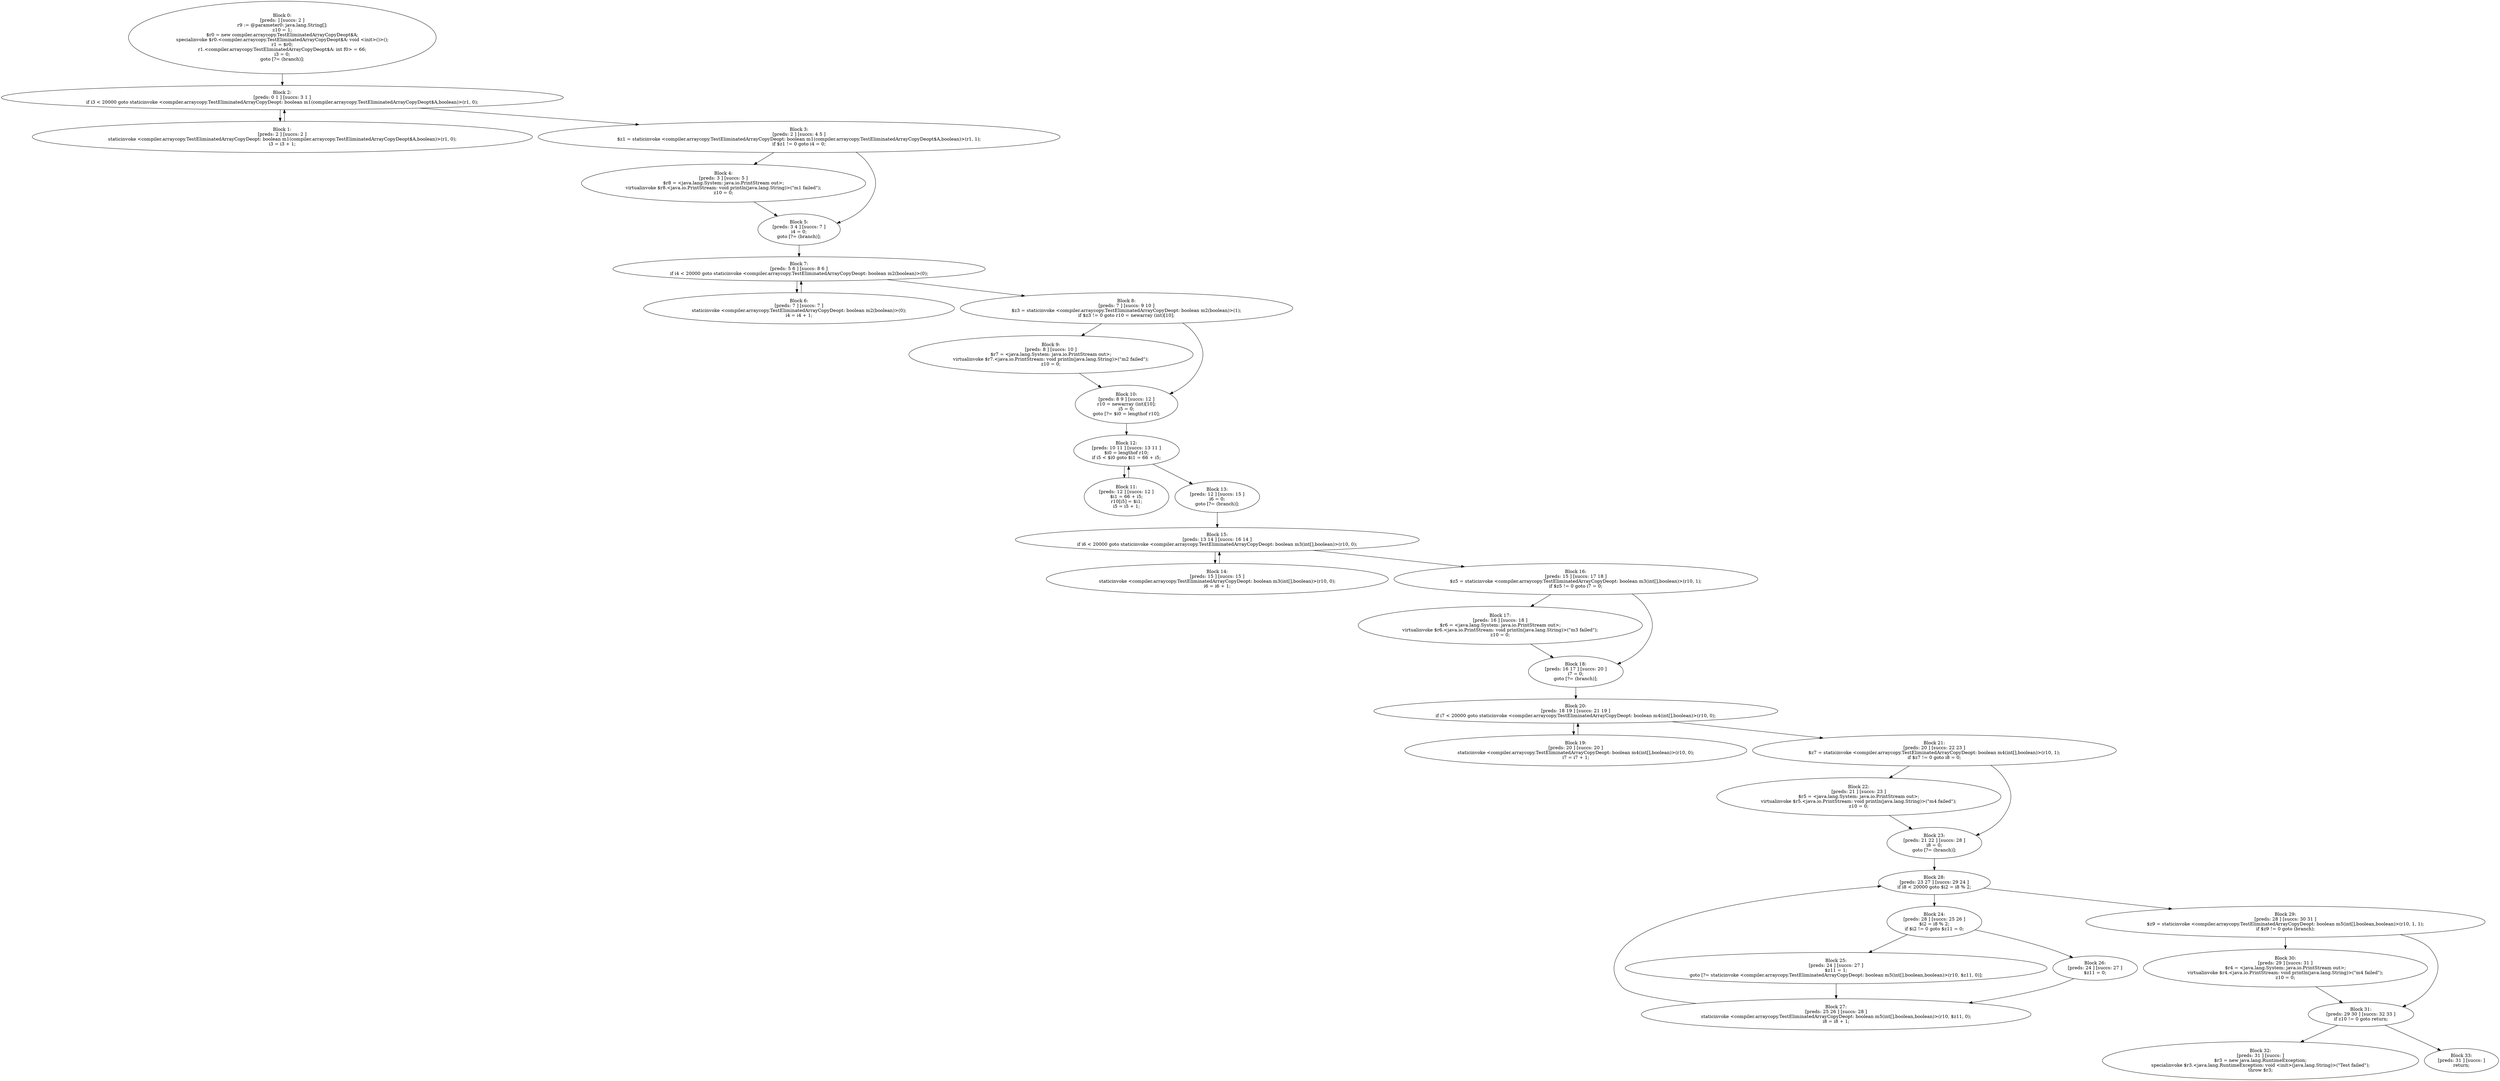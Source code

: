 digraph "unitGraph" {
    "Block 0:
[preds: ] [succs: 2 ]
r9 := @parameter0: java.lang.String[];
z10 = 1;
$r0 = new compiler.arraycopy.TestEliminatedArrayCopyDeopt$A;
specialinvoke $r0.<compiler.arraycopy.TestEliminatedArrayCopyDeopt$A: void <init>()>();
r1 = $r0;
r1.<compiler.arraycopy.TestEliminatedArrayCopyDeopt$A: int f0> = 66;
i3 = 0;
goto [?= (branch)];
"
    "Block 1:
[preds: 2 ] [succs: 2 ]
staticinvoke <compiler.arraycopy.TestEliminatedArrayCopyDeopt: boolean m1(compiler.arraycopy.TestEliminatedArrayCopyDeopt$A,boolean)>(r1, 0);
i3 = i3 + 1;
"
    "Block 2:
[preds: 0 1 ] [succs: 3 1 ]
if i3 < 20000 goto staticinvoke <compiler.arraycopy.TestEliminatedArrayCopyDeopt: boolean m1(compiler.arraycopy.TestEliminatedArrayCopyDeopt$A,boolean)>(r1, 0);
"
    "Block 3:
[preds: 2 ] [succs: 4 5 ]
$z1 = staticinvoke <compiler.arraycopy.TestEliminatedArrayCopyDeopt: boolean m1(compiler.arraycopy.TestEliminatedArrayCopyDeopt$A,boolean)>(r1, 1);
if $z1 != 0 goto i4 = 0;
"
    "Block 4:
[preds: 3 ] [succs: 5 ]
$r8 = <java.lang.System: java.io.PrintStream out>;
virtualinvoke $r8.<java.io.PrintStream: void println(java.lang.String)>(\"m1 failed\");
z10 = 0;
"
    "Block 5:
[preds: 3 4 ] [succs: 7 ]
i4 = 0;
goto [?= (branch)];
"
    "Block 6:
[preds: 7 ] [succs: 7 ]
staticinvoke <compiler.arraycopy.TestEliminatedArrayCopyDeopt: boolean m2(boolean)>(0);
i4 = i4 + 1;
"
    "Block 7:
[preds: 5 6 ] [succs: 8 6 ]
if i4 < 20000 goto staticinvoke <compiler.arraycopy.TestEliminatedArrayCopyDeopt: boolean m2(boolean)>(0);
"
    "Block 8:
[preds: 7 ] [succs: 9 10 ]
$z3 = staticinvoke <compiler.arraycopy.TestEliminatedArrayCopyDeopt: boolean m2(boolean)>(1);
if $z3 != 0 goto r10 = newarray (int)[10];
"
    "Block 9:
[preds: 8 ] [succs: 10 ]
$r7 = <java.lang.System: java.io.PrintStream out>;
virtualinvoke $r7.<java.io.PrintStream: void println(java.lang.String)>(\"m2 failed\");
z10 = 0;
"
    "Block 10:
[preds: 8 9 ] [succs: 12 ]
r10 = newarray (int)[10];
i5 = 0;
goto [?= $i0 = lengthof r10];
"
    "Block 11:
[preds: 12 ] [succs: 12 ]
$i1 = 66 + i5;
r10[i5] = $i1;
i5 = i5 + 1;
"
    "Block 12:
[preds: 10 11 ] [succs: 13 11 ]
$i0 = lengthof r10;
if i5 < $i0 goto $i1 = 66 + i5;
"
    "Block 13:
[preds: 12 ] [succs: 15 ]
i6 = 0;
goto [?= (branch)];
"
    "Block 14:
[preds: 15 ] [succs: 15 ]
staticinvoke <compiler.arraycopy.TestEliminatedArrayCopyDeopt: boolean m3(int[],boolean)>(r10, 0);
i6 = i6 + 1;
"
    "Block 15:
[preds: 13 14 ] [succs: 16 14 ]
if i6 < 20000 goto staticinvoke <compiler.arraycopy.TestEliminatedArrayCopyDeopt: boolean m3(int[],boolean)>(r10, 0);
"
    "Block 16:
[preds: 15 ] [succs: 17 18 ]
$z5 = staticinvoke <compiler.arraycopy.TestEliminatedArrayCopyDeopt: boolean m3(int[],boolean)>(r10, 1);
if $z5 != 0 goto i7 = 0;
"
    "Block 17:
[preds: 16 ] [succs: 18 ]
$r6 = <java.lang.System: java.io.PrintStream out>;
virtualinvoke $r6.<java.io.PrintStream: void println(java.lang.String)>(\"m3 failed\");
z10 = 0;
"
    "Block 18:
[preds: 16 17 ] [succs: 20 ]
i7 = 0;
goto [?= (branch)];
"
    "Block 19:
[preds: 20 ] [succs: 20 ]
staticinvoke <compiler.arraycopy.TestEliminatedArrayCopyDeopt: boolean m4(int[],boolean)>(r10, 0);
i7 = i7 + 1;
"
    "Block 20:
[preds: 18 19 ] [succs: 21 19 ]
if i7 < 20000 goto staticinvoke <compiler.arraycopy.TestEliminatedArrayCopyDeopt: boolean m4(int[],boolean)>(r10, 0);
"
    "Block 21:
[preds: 20 ] [succs: 22 23 ]
$z7 = staticinvoke <compiler.arraycopy.TestEliminatedArrayCopyDeopt: boolean m4(int[],boolean)>(r10, 1);
if $z7 != 0 goto i8 = 0;
"
    "Block 22:
[preds: 21 ] [succs: 23 ]
$r5 = <java.lang.System: java.io.PrintStream out>;
virtualinvoke $r5.<java.io.PrintStream: void println(java.lang.String)>(\"m4 failed\");
z10 = 0;
"
    "Block 23:
[preds: 21 22 ] [succs: 28 ]
i8 = 0;
goto [?= (branch)];
"
    "Block 24:
[preds: 28 ] [succs: 25 26 ]
$i2 = i8 % 2;
if $i2 != 0 goto $z11 = 0;
"
    "Block 25:
[preds: 24 ] [succs: 27 ]
$z11 = 1;
goto [?= staticinvoke <compiler.arraycopy.TestEliminatedArrayCopyDeopt: boolean m5(int[],boolean,boolean)>(r10, $z11, 0)];
"
    "Block 26:
[preds: 24 ] [succs: 27 ]
$z11 = 0;
"
    "Block 27:
[preds: 25 26 ] [succs: 28 ]
staticinvoke <compiler.arraycopy.TestEliminatedArrayCopyDeopt: boolean m5(int[],boolean,boolean)>(r10, $z11, 0);
i8 = i8 + 1;
"
    "Block 28:
[preds: 23 27 ] [succs: 29 24 ]
if i8 < 20000 goto $i2 = i8 % 2;
"
    "Block 29:
[preds: 28 ] [succs: 30 31 ]
$z9 = staticinvoke <compiler.arraycopy.TestEliminatedArrayCopyDeopt: boolean m5(int[],boolean,boolean)>(r10, 1, 1);
if $z9 != 0 goto (branch);
"
    "Block 30:
[preds: 29 ] [succs: 31 ]
$r4 = <java.lang.System: java.io.PrintStream out>;
virtualinvoke $r4.<java.io.PrintStream: void println(java.lang.String)>(\"m4 failed\");
z10 = 0;
"
    "Block 31:
[preds: 29 30 ] [succs: 32 33 ]
if z10 != 0 goto return;
"
    "Block 32:
[preds: 31 ] [succs: ]
$r3 = new java.lang.RuntimeException;
specialinvoke $r3.<java.lang.RuntimeException: void <init>(java.lang.String)>(\"Test failed\");
throw $r3;
"
    "Block 33:
[preds: 31 ] [succs: ]
return;
"
    "Block 0:
[preds: ] [succs: 2 ]
r9 := @parameter0: java.lang.String[];
z10 = 1;
$r0 = new compiler.arraycopy.TestEliminatedArrayCopyDeopt$A;
specialinvoke $r0.<compiler.arraycopy.TestEliminatedArrayCopyDeopt$A: void <init>()>();
r1 = $r0;
r1.<compiler.arraycopy.TestEliminatedArrayCopyDeopt$A: int f0> = 66;
i3 = 0;
goto [?= (branch)];
"->"Block 2:
[preds: 0 1 ] [succs: 3 1 ]
if i3 < 20000 goto staticinvoke <compiler.arraycopy.TestEliminatedArrayCopyDeopt: boolean m1(compiler.arraycopy.TestEliminatedArrayCopyDeopt$A,boolean)>(r1, 0);
";
    "Block 1:
[preds: 2 ] [succs: 2 ]
staticinvoke <compiler.arraycopy.TestEliminatedArrayCopyDeopt: boolean m1(compiler.arraycopy.TestEliminatedArrayCopyDeopt$A,boolean)>(r1, 0);
i3 = i3 + 1;
"->"Block 2:
[preds: 0 1 ] [succs: 3 1 ]
if i3 < 20000 goto staticinvoke <compiler.arraycopy.TestEliminatedArrayCopyDeopt: boolean m1(compiler.arraycopy.TestEliminatedArrayCopyDeopt$A,boolean)>(r1, 0);
";
    "Block 2:
[preds: 0 1 ] [succs: 3 1 ]
if i3 < 20000 goto staticinvoke <compiler.arraycopy.TestEliminatedArrayCopyDeopt: boolean m1(compiler.arraycopy.TestEliminatedArrayCopyDeopt$A,boolean)>(r1, 0);
"->"Block 3:
[preds: 2 ] [succs: 4 5 ]
$z1 = staticinvoke <compiler.arraycopy.TestEliminatedArrayCopyDeopt: boolean m1(compiler.arraycopy.TestEliminatedArrayCopyDeopt$A,boolean)>(r1, 1);
if $z1 != 0 goto i4 = 0;
";
    "Block 2:
[preds: 0 1 ] [succs: 3 1 ]
if i3 < 20000 goto staticinvoke <compiler.arraycopy.TestEliminatedArrayCopyDeopt: boolean m1(compiler.arraycopy.TestEliminatedArrayCopyDeopt$A,boolean)>(r1, 0);
"->"Block 1:
[preds: 2 ] [succs: 2 ]
staticinvoke <compiler.arraycopy.TestEliminatedArrayCopyDeopt: boolean m1(compiler.arraycopy.TestEliminatedArrayCopyDeopt$A,boolean)>(r1, 0);
i3 = i3 + 1;
";
    "Block 3:
[preds: 2 ] [succs: 4 5 ]
$z1 = staticinvoke <compiler.arraycopy.TestEliminatedArrayCopyDeopt: boolean m1(compiler.arraycopy.TestEliminatedArrayCopyDeopt$A,boolean)>(r1, 1);
if $z1 != 0 goto i4 = 0;
"->"Block 4:
[preds: 3 ] [succs: 5 ]
$r8 = <java.lang.System: java.io.PrintStream out>;
virtualinvoke $r8.<java.io.PrintStream: void println(java.lang.String)>(\"m1 failed\");
z10 = 0;
";
    "Block 3:
[preds: 2 ] [succs: 4 5 ]
$z1 = staticinvoke <compiler.arraycopy.TestEliminatedArrayCopyDeopt: boolean m1(compiler.arraycopy.TestEliminatedArrayCopyDeopt$A,boolean)>(r1, 1);
if $z1 != 0 goto i4 = 0;
"->"Block 5:
[preds: 3 4 ] [succs: 7 ]
i4 = 0;
goto [?= (branch)];
";
    "Block 4:
[preds: 3 ] [succs: 5 ]
$r8 = <java.lang.System: java.io.PrintStream out>;
virtualinvoke $r8.<java.io.PrintStream: void println(java.lang.String)>(\"m1 failed\");
z10 = 0;
"->"Block 5:
[preds: 3 4 ] [succs: 7 ]
i4 = 0;
goto [?= (branch)];
";
    "Block 5:
[preds: 3 4 ] [succs: 7 ]
i4 = 0;
goto [?= (branch)];
"->"Block 7:
[preds: 5 6 ] [succs: 8 6 ]
if i4 < 20000 goto staticinvoke <compiler.arraycopy.TestEliminatedArrayCopyDeopt: boolean m2(boolean)>(0);
";
    "Block 6:
[preds: 7 ] [succs: 7 ]
staticinvoke <compiler.arraycopy.TestEliminatedArrayCopyDeopt: boolean m2(boolean)>(0);
i4 = i4 + 1;
"->"Block 7:
[preds: 5 6 ] [succs: 8 6 ]
if i4 < 20000 goto staticinvoke <compiler.arraycopy.TestEliminatedArrayCopyDeopt: boolean m2(boolean)>(0);
";
    "Block 7:
[preds: 5 6 ] [succs: 8 6 ]
if i4 < 20000 goto staticinvoke <compiler.arraycopy.TestEliminatedArrayCopyDeopt: boolean m2(boolean)>(0);
"->"Block 8:
[preds: 7 ] [succs: 9 10 ]
$z3 = staticinvoke <compiler.arraycopy.TestEliminatedArrayCopyDeopt: boolean m2(boolean)>(1);
if $z3 != 0 goto r10 = newarray (int)[10];
";
    "Block 7:
[preds: 5 6 ] [succs: 8 6 ]
if i4 < 20000 goto staticinvoke <compiler.arraycopy.TestEliminatedArrayCopyDeopt: boolean m2(boolean)>(0);
"->"Block 6:
[preds: 7 ] [succs: 7 ]
staticinvoke <compiler.arraycopy.TestEliminatedArrayCopyDeopt: boolean m2(boolean)>(0);
i4 = i4 + 1;
";
    "Block 8:
[preds: 7 ] [succs: 9 10 ]
$z3 = staticinvoke <compiler.arraycopy.TestEliminatedArrayCopyDeopt: boolean m2(boolean)>(1);
if $z3 != 0 goto r10 = newarray (int)[10];
"->"Block 9:
[preds: 8 ] [succs: 10 ]
$r7 = <java.lang.System: java.io.PrintStream out>;
virtualinvoke $r7.<java.io.PrintStream: void println(java.lang.String)>(\"m2 failed\");
z10 = 0;
";
    "Block 8:
[preds: 7 ] [succs: 9 10 ]
$z3 = staticinvoke <compiler.arraycopy.TestEliminatedArrayCopyDeopt: boolean m2(boolean)>(1);
if $z3 != 0 goto r10 = newarray (int)[10];
"->"Block 10:
[preds: 8 9 ] [succs: 12 ]
r10 = newarray (int)[10];
i5 = 0;
goto [?= $i0 = lengthof r10];
";
    "Block 9:
[preds: 8 ] [succs: 10 ]
$r7 = <java.lang.System: java.io.PrintStream out>;
virtualinvoke $r7.<java.io.PrintStream: void println(java.lang.String)>(\"m2 failed\");
z10 = 0;
"->"Block 10:
[preds: 8 9 ] [succs: 12 ]
r10 = newarray (int)[10];
i5 = 0;
goto [?= $i0 = lengthof r10];
";
    "Block 10:
[preds: 8 9 ] [succs: 12 ]
r10 = newarray (int)[10];
i5 = 0;
goto [?= $i0 = lengthof r10];
"->"Block 12:
[preds: 10 11 ] [succs: 13 11 ]
$i0 = lengthof r10;
if i5 < $i0 goto $i1 = 66 + i5;
";
    "Block 11:
[preds: 12 ] [succs: 12 ]
$i1 = 66 + i5;
r10[i5] = $i1;
i5 = i5 + 1;
"->"Block 12:
[preds: 10 11 ] [succs: 13 11 ]
$i0 = lengthof r10;
if i5 < $i0 goto $i1 = 66 + i5;
";
    "Block 12:
[preds: 10 11 ] [succs: 13 11 ]
$i0 = lengthof r10;
if i5 < $i0 goto $i1 = 66 + i5;
"->"Block 13:
[preds: 12 ] [succs: 15 ]
i6 = 0;
goto [?= (branch)];
";
    "Block 12:
[preds: 10 11 ] [succs: 13 11 ]
$i0 = lengthof r10;
if i5 < $i0 goto $i1 = 66 + i5;
"->"Block 11:
[preds: 12 ] [succs: 12 ]
$i1 = 66 + i5;
r10[i5] = $i1;
i5 = i5 + 1;
";
    "Block 13:
[preds: 12 ] [succs: 15 ]
i6 = 0;
goto [?= (branch)];
"->"Block 15:
[preds: 13 14 ] [succs: 16 14 ]
if i6 < 20000 goto staticinvoke <compiler.arraycopy.TestEliminatedArrayCopyDeopt: boolean m3(int[],boolean)>(r10, 0);
";
    "Block 14:
[preds: 15 ] [succs: 15 ]
staticinvoke <compiler.arraycopy.TestEliminatedArrayCopyDeopt: boolean m3(int[],boolean)>(r10, 0);
i6 = i6 + 1;
"->"Block 15:
[preds: 13 14 ] [succs: 16 14 ]
if i6 < 20000 goto staticinvoke <compiler.arraycopy.TestEliminatedArrayCopyDeopt: boolean m3(int[],boolean)>(r10, 0);
";
    "Block 15:
[preds: 13 14 ] [succs: 16 14 ]
if i6 < 20000 goto staticinvoke <compiler.arraycopy.TestEliminatedArrayCopyDeopt: boolean m3(int[],boolean)>(r10, 0);
"->"Block 16:
[preds: 15 ] [succs: 17 18 ]
$z5 = staticinvoke <compiler.arraycopy.TestEliminatedArrayCopyDeopt: boolean m3(int[],boolean)>(r10, 1);
if $z5 != 0 goto i7 = 0;
";
    "Block 15:
[preds: 13 14 ] [succs: 16 14 ]
if i6 < 20000 goto staticinvoke <compiler.arraycopy.TestEliminatedArrayCopyDeopt: boolean m3(int[],boolean)>(r10, 0);
"->"Block 14:
[preds: 15 ] [succs: 15 ]
staticinvoke <compiler.arraycopy.TestEliminatedArrayCopyDeopt: boolean m3(int[],boolean)>(r10, 0);
i6 = i6 + 1;
";
    "Block 16:
[preds: 15 ] [succs: 17 18 ]
$z5 = staticinvoke <compiler.arraycopy.TestEliminatedArrayCopyDeopt: boolean m3(int[],boolean)>(r10, 1);
if $z5 != 0 goto i7 = 0;
"->"Block 17:
[preds: 16 ] [succs: 18 ]
$r6 = <java.lang.System: java.io.PrintStream out>;
virtualinvoke $r6.<java.io.PrintStream: void println(java.lang.String)>(\"m3 failed\");
z10 = 0;
";
    "Block 16:
[preds: 15 ] [succs: 17 18 ]
$z5 = staticinvoke <compiler.arraycopy.TestEliminatedArrayCopyDeopt: boolean m3(int[],boolean)>(r10, 1);
if $z5 != 0 goto i7 = 0;
"->"Block 18:
[preds: 16 17 ] [succs: 20 ]
i7 = 0;
goto [?= (branch)];
";
    "Block 17:
[preds: 16 ] [succs: 18 ]
$r6 = <java.lang.System: java.io.PrintStream out>;
virtualinvoke $r6.<java.io.PrintStream: void println(java.lang.String)>(\"m3 failed\");
z10 = 0;
"->"Block 18:
[preds: 16 17 ] [succs: 20 ]
i7 = 0;
goto [?= (branch)];
";
    "Block 18:
[preds: 16 17 ] [succs: 20 ]
i7 = 0;
goto [?= (branch)];
"->"Block 20:
[preds: 18 19 ] [succs: 21 19 ]
if i7 < 20000 goto staticinvoke <compiler.arraycopy.TestEliminatedArrayCopyDeopt: boolean m4(int[],boolean)>(r10, 0);
";
    "Block 19:
[preds: 20 ] [succs: 20 ]
staticinvoke <compiler.arraycopy.TestEliminatedArrayCopyDeopt: boolean m4(int[],boolean)>(r10, 0);
i7 = i7 + 1;
"->"Block 20:
[preds: 18 19 ] [succs: 21 19 ]
if i7 < 20000 goto staticinvoke <compiler.arraycopy.TestEliminatedArrayCopyDeopt: boolean m4(int[],boolean)>(r10, 0);
";
    "Block 20:
[preds: 18 19 ] [succs: 21 19 ]
if i7 < 20000 goto staticinvoke <compiler.arraycopy.TestEliminatedArrayCopyDeopt: boolean m4(int[],boolean)>(r10, 0);
"->"Block 21:
[preds: 20 ] [succs: 22 23 ]
$z7 = staticinvoke <compiler.arraycopy.TestEliminatedArrayCopyDeopt: boolean m4(int[],boolean)>(r10, 1);
if $z7 != 0 goto i8 = 0;
";
    "Block 20:
[preds: 18 19 ] [succs: 21 19 ]
if i7 < 20000 goto staticinvoke <compiler.arraycopy.TestEliminatedArrayCopyDeopt: boolean m4(int[],boolean)>(r10, 0);
"->"Block 19:
[preds: 20 ] [succs: 20 ]
staticinvoke <compiler.arraycopy.TestEliminatedArrayCopyDeopt: boolean m4(int[],boolean)>(r10, 0);
i7 = i7 + 1;
";
    "Block 21:
[preds: 20 ] [succs: 22 23 ]
$z7 = staticinvoke <compiler.arraycopy.TestEliminatedArrayCopyDeopt: boolean m4(int[],boolean)>(r10, 1);
if $z7 != 0 goto i8 = 0;
"->"Block 22:
[preds: 21 ] [succs: 23 ]
$r5 = <java.lang.System: java.io.PrintStream out>;
virtualinvoke $r5.<java.io.PrintStream: void println(java.lang.String)>(\"m4 failed\");
z10 = 0;
";
    "Block 21:
[preds: 20 ] [succs: 22 23 ]
$z7 = staticinvoke <compiler.arraycopy.TestEliminatedArrayCopyDeopt: boolean m4(int[],boolean)>(r10, 1);
if $z7 != 0 goto i8 = 0;
"->"Block 23:
[preds: 21 22 ] [succs: 28 ]
i8 = 0;
goto [?= (branch)];
";
    "Block 22:
[preds: 21 ] [succs: 23 ]
$r5 = <java.lang.System: java.io.PrintStream out>;
virtualinvoke $r5.<java.io.PrintStream: void println(java.lang.String)>(\"m4 failed\");
z10 = 0;
"->"Block 23:
[preds: 21 22 ] [succs: 28 ]
i8 = 0;
goto [?= (branch)];
";
    "Block 23:
[preds: 21 22 ] [succs: 28 ]
i8 = 0;
goto [?= (branch)];
"->"Block 28:
[preds: 23 27 ] [succs: 29 24 ]
if i8 < 20000 goto $i2 = i8 % 2;
";
    "Block 24:
[preds: 28 ] [succs: 25 26 ]
$i2 = i8 % 2;
if $i2 != 0 goto $z11 = 0;
"->"Block 25:
[preds: 24 ] [succs: 27 ]
$z11 = 1;
goto [?= staticinvoke <compiler.arraycopy.TestEliminatedArrayCopyDeopt: boolean m5(int[],boolean,boolean)>(r10, $z11, 0)];
";
    "Block 24:
[preds: 28 ] [succs: 25 26 ]
$i2 = i8 % 2;
if $i2 != 0 goto $z11 = 0;
"->"Block 26:
[preds: 24 ] [succs: 27 ]
$z11 = 0;
";
    "Block 25:
[preds: 24 ] [succs: 27 ]
$z11 = 1;
goto [?= staticinvoke <compiler.arraycopy.TestEliminatedArrayCopyDeopt: boolean m5(int[],boolean,boolean)>(r10, $z11, 0)];
"->"Block 27:
[preds: 25 26 ] [succs: 28 ]
staticinvoke <compiler.arraycopy.TestEliminatedArrayCopyDeopt: boolean m5(int[],boolean,boolean)>(r10, $z11, 0);
i8 = i8 + 1;
";
    "Block 26:
[preds: 24 ] [succs: 27 ]
$z11 = 0;
"->"Block 27:
[preds: 25 26 ] [succs: 28 ]
staticinvoke <compiler.arraycopy.TestEliminatedArrayCopyDeopt: boolean m5(int[],boolean,boolean)>(r10, $z11, 0);
i8 = i8 + 1;
";
    "Block 27:
[preds: 25 26 ] [succs: 28 ]
staticinvoke <compiler.arraycopy.TestEliminatedArrayCopyDeopt: boolean m5(int[],boolean,boolean)>(r10, $z11, 0);
i8 = i8 + 1;
"->"Block 28:
[preds: 23 27 ] [succs: 29 24 ]
if i8 < 20000 goto $i2 = i8 % 2;
";
    "Block 28:
[preds: 23 27 ] [succs: 29 24 ]
if i8 < 20000 goto $i2 = i8 % 2;
"->"Block 29:
[preds: 28 ] [succs: 30 31 ]
$z9 = staticinvoke <compiler.arraycopy.TestEliminatedArrayCopyDeopt: boolean m5(int[],boolean,boolean)>(r10, 1, 1);
if $z9 != 0 goto (branch);
";
    "Block 28:
[preds: 23 27 ] [succs: 29 24 ]
if i8 < 20000 goto $i2 = i8 % 2;
"->"Block 24:
[preds: 28 ] [succs: 25 26 ]
$i2 = i8 % 2;
if $i2 != 0 goto $z11 = 0;
";
    "Block 29:
[preds: 28 ] [succs: 30 31 ]
$z9 = staticinvoke <compiler.arraycopy.TestEliminatedArrayCopyDeopt: boolean m5(int[],boolean,boolean)>(r10, 1, 1);
if $z9 != 0 goto (branch);
"->"Block 30:
[preds: 29 ] [succs: 31 ]
$r4 = <java.lang.System: java.io.PrintStream out>;
virtualinvoke $r4.<java.io.PrintStream: void println(java.lang.String)>(\"m4 failed\");
z10 = 0;
";
    "Block 29:
[preds: 28 ] [succs: 30 31 ]
$z9 = staticinvoke <compiler.arraycopy.TestEliminatedArrayCopyDeopt: boolean m5(int[],boolean,boolean)>(r10, 1, 1);
if $z9 != 0 goto (branch);
"->"Block 31:
[preds: 29 30 ] [succs: 32 33 ]
if z10 != 0 goto return;
";
    "Block 30:
[preds: 29 ] [succs: 31 ]
$r4 = <java.lang.System: java.io.PrintStream out>;
virtualinvoke $r4.<java.io.PrintStream: void println(java.lang.String)>(\"m4 failed\");
z10 = 0;
"->"Block 31:
[preds: 29 30 ] [succs: 32 33 ]
if z10 != 0 goto return;
";
    "Block 31:
[preds: 29 30 ] [succs: 32 33 ]
if z10 != 0 goto return;
"->"Block 32:
[preds: 31 ] [succs: ]
$r3 = new java.lang.RuntimeException;
specialinvoke $r3.<java.lang.RuntimeException: void <init>(java.lang.String)>(\"Test failed\");
throw $r3;
";
    "Block 31:
[preds: 29 30 ] [succs: 32 33 ]
if z10 != 0 goto return;
"->"Block 33:
[preds: 31 ] [succs: ]
return;
";
}
